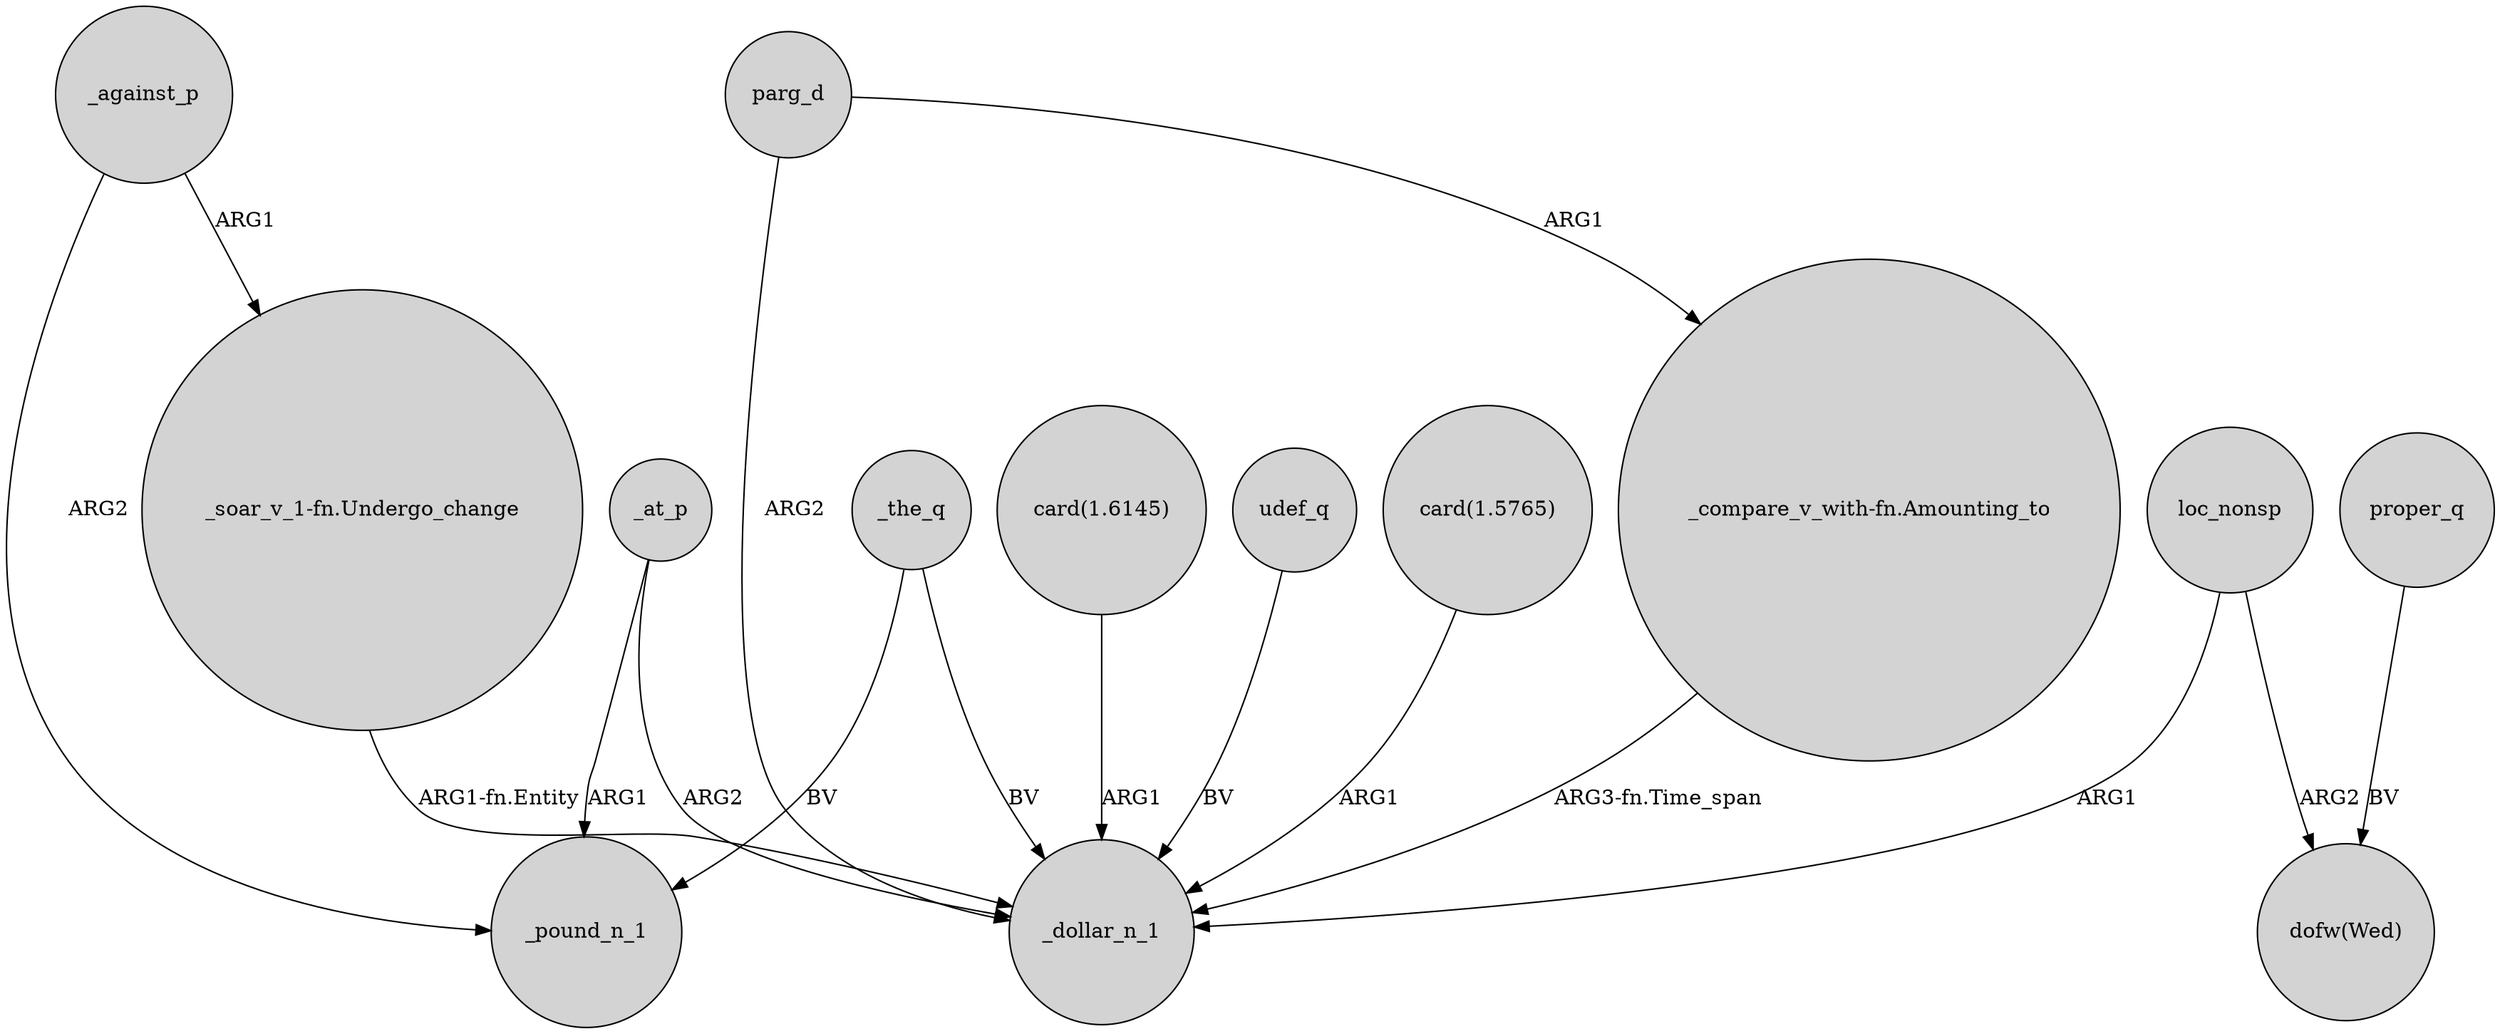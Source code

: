 digraph {
	node [shape=circle style=filled]
	parg_d -> _dollar_n_1 [label=ARG2]
	_the_q -> _dollar_n_1 [label=BV]
	loc_nonsp -> _dollar_n_1 [label=ARG1]
	"card(1.6145)" -> _dollar_n_1 [label=ARG1]
	_against_p -> "_soar_v_1-fn.Undergo_change" [label=ARG1]
	loc_nonsp -> "dofw(Wed)" [label=ARG2]
	_at_p -> _pound_n_1 [label=ARG1]
	"_soar_v_1-fn.Undergo_change" -> _dollar_n_1 [label="ARG1-fn.Entity"]
	_against_p -> _pound_n_1 [label=ARG2]
	proper_q -> "dofw(Wed)" [label=BV]
	parg_d -> "_compare_v_with-fn.Amounting_to" [label=ARG1]
	_the_q -> _pound_n_1 [label=BV]
	udef_q -> _dollar_n_1 [label=BV]
	"card(1.5765)" -> _dollar_n_1 [label=ARG1]
	"_compare_v_with-fn.Amounting_to" -> _dollar_n_1 [label="ARG3-fn.Time_span"]
	_at_p -> _dollar_n_1 [label=ARG2]
}
